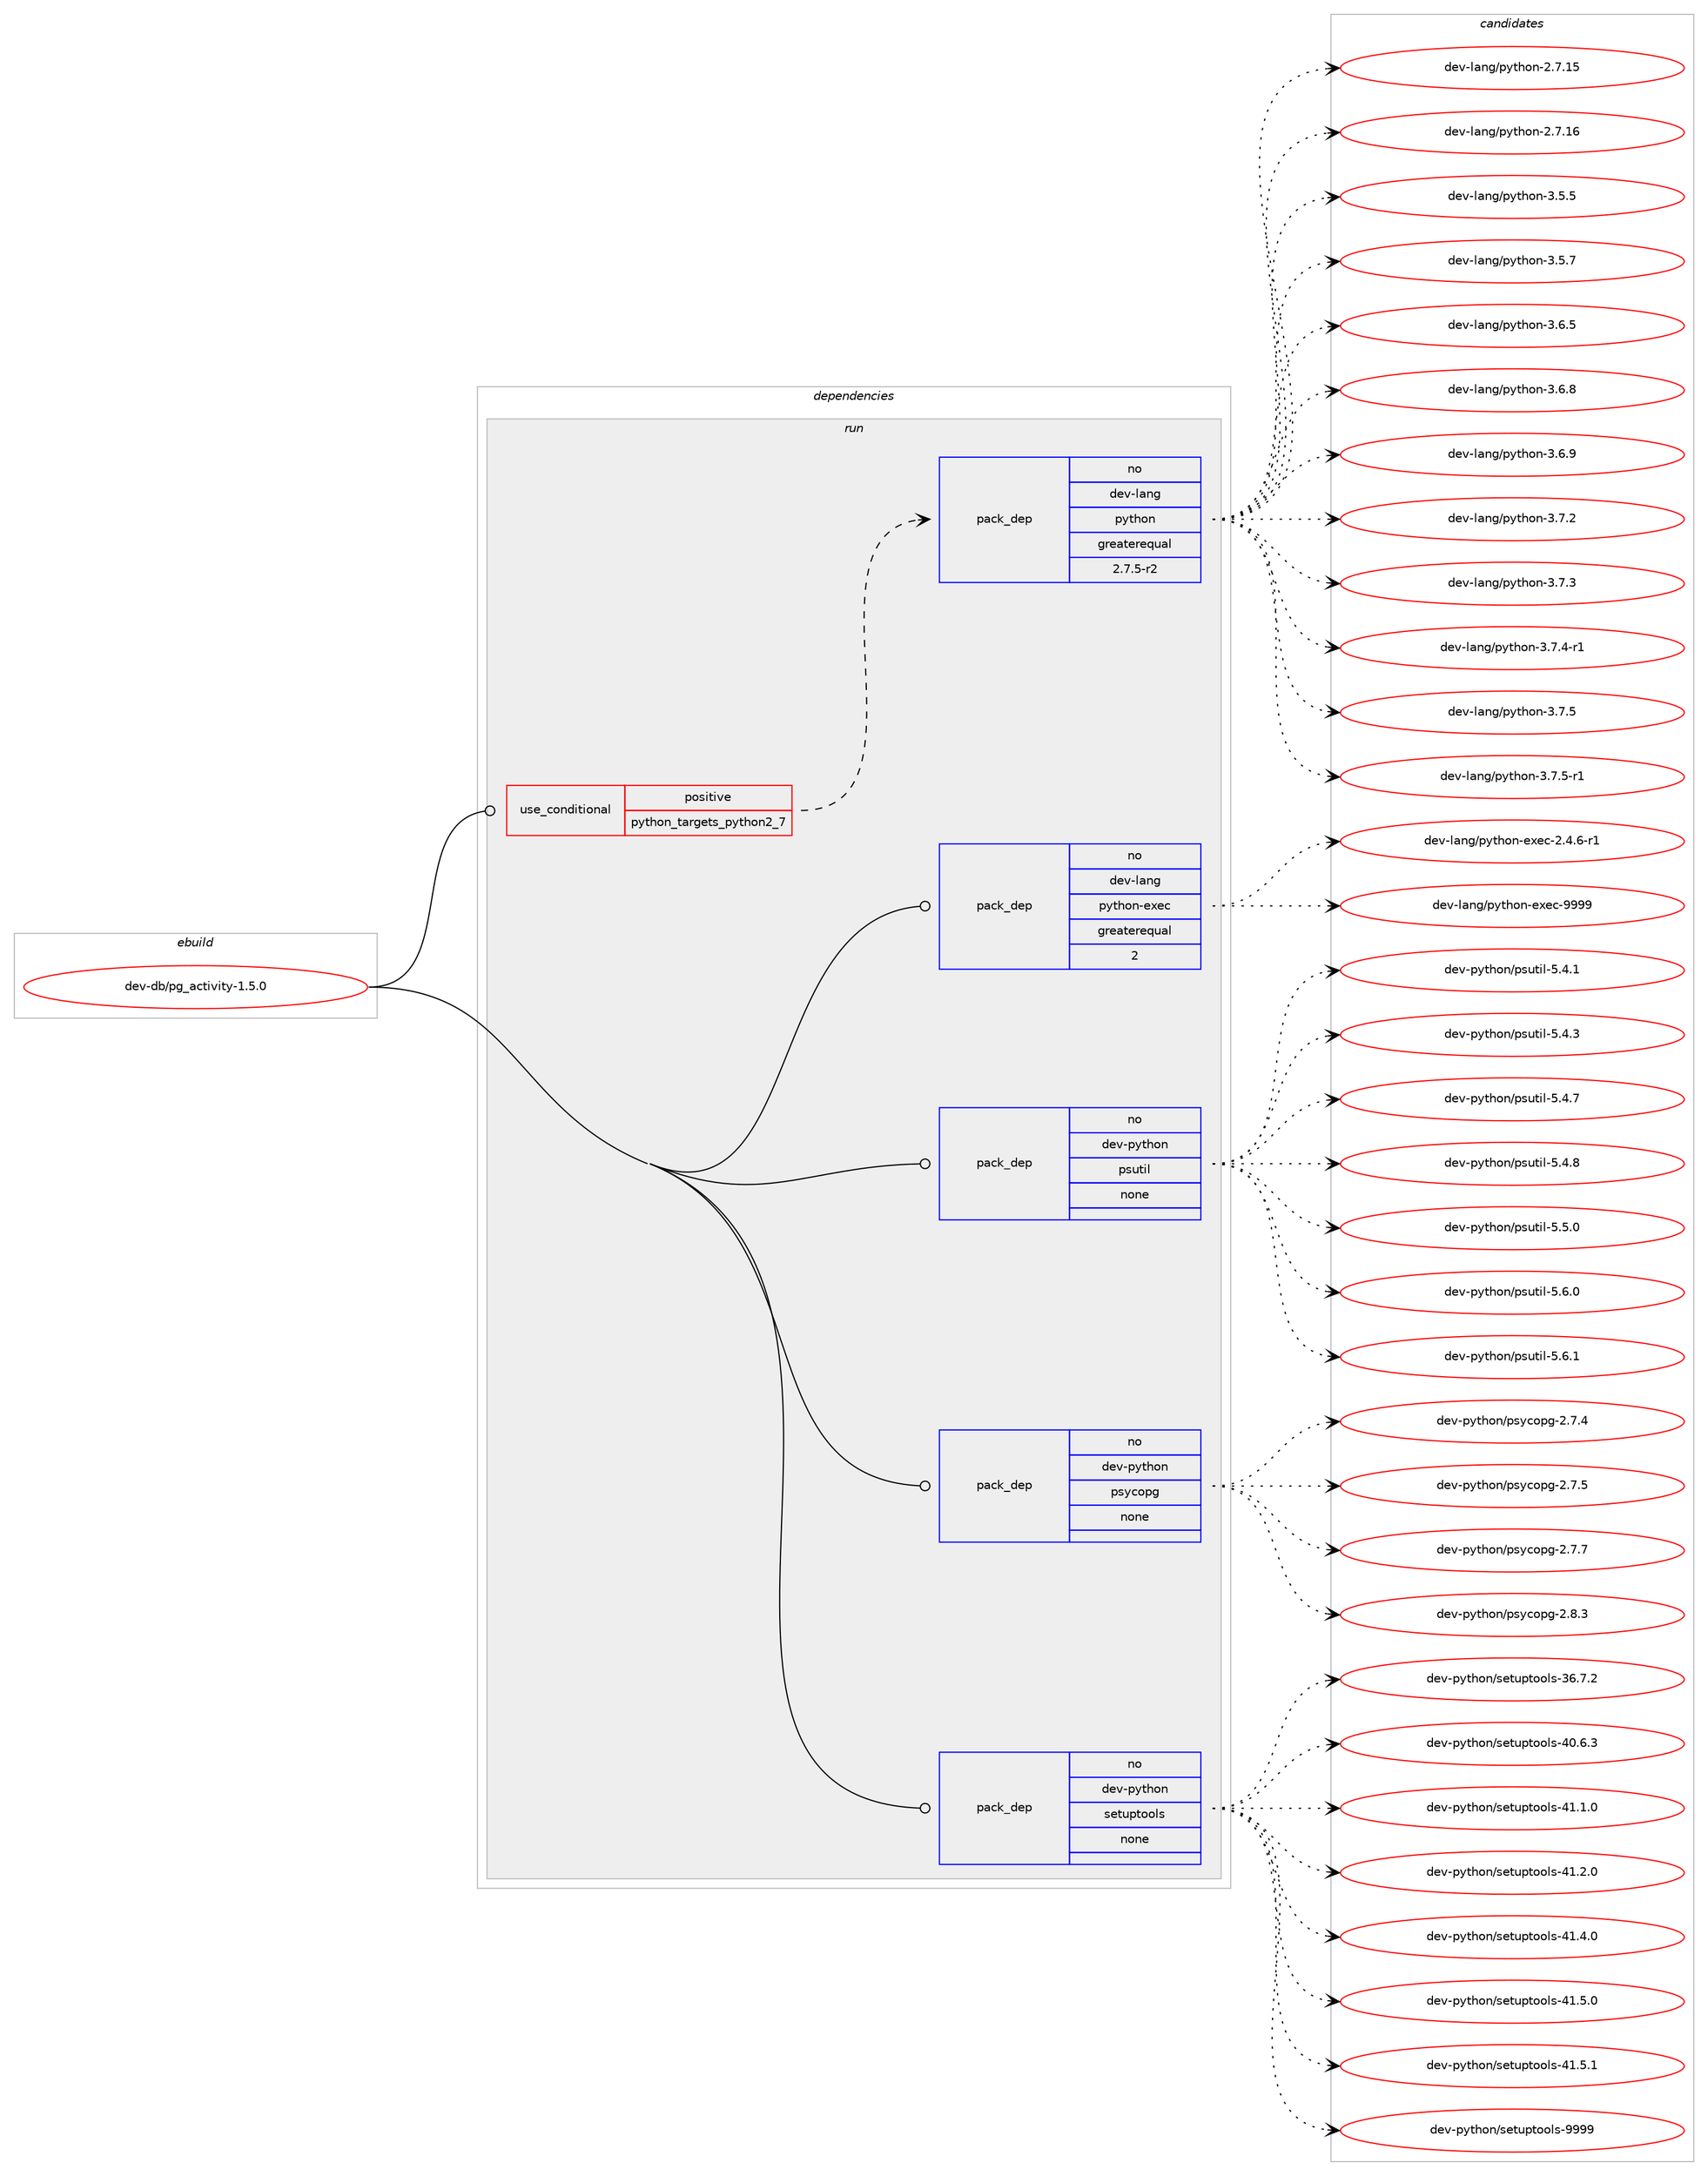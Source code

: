 digraph prolog {

# *************
# Graph options
# *************

newrank=true;
concentrate=true;
compound=true;
graph [rankdir=LR,fontname=Helvetica,fontsize=10,ranksep=1.5];#, ranksep=2.5, nodesep=0.2];
edge  [arrowhead=vee];
node  [fontname=Helvetica,fontsize=10];

# **********
# The ebuild
# **********

subgraph cluster_leftcol {
color=gray;
rank=same;
label=<<i>ebuild</i>>;
id [label="dev-db/pg_activity-1.5.0", color=red, width=4, href="../dev-db/pg_activity-1.5.0.svg"];
}

# ****************
# The dependencies
# ****************

subgraph cluster_midcol {
color=gray;
label=<<i>dependencies</i>>;
subgraph cluster_compile {
fillcolor="#eeeeee";
style=filled;
label=<<i>compile</i>>;
}
subgraph cluster_compileandrun {
fillcolor="#eeeeee";
style=filled;
label=<<i>compile and run</i>>;
}
subgraph cluster_run {
fillcolor="#eeeeee";
style=filled;
label=<<i>run</i>>;
subgraph cond123482 {
dependency521306 [label=<<TABLE BORDER="0" CELLBORDER="1" CELLSPACING="0" CELLPADDING="4"><TR><TD ROWSPAN="3" CELLPADDING="10">use_conditional</TD></TR><TR><TD>positive</TD></TR><TR><TD>python_targets_python2_7</TD></TR></TABLE>>, shape=none, color=red];
subgraph pack388110 {
dependency521307 [label=<<TABLE BORDER="0" CELLBORDER="1" CELLSPACING="0" CELLPADDING="4" WIDTH="220"><TR><TD ROWSPAN="6" CELLPADDING="30">pack_dep</TD></TR><TR><TD WIDTH="110">no</TD></TR><TR><TD>dev-lang</TD></TR><TR><TD>python</TD></TR><TR><TD>greaterequal</TD></TR><TR><TD>2.7.5-r2</TD></TR></TABLE>>, shape=none, color=blue];
}
dependency521306:e -> dependency521307:w [weight=20,style="dashed",arrowhead="vee"];
}
id:e -> dependency521306:w [weight=20,style="solid",arrowhead="odot"];
subgraph pack388111 {
dependency521308 [label=<<TABLE BORDER="0" CELLBORDER="1" CELLSPACING="0" CELLPADDING="4" WIDTH="220"><TR><TD ROWSPAN="6" CELLPADDING="30">pack_dep</TD></TR><TR><TD WIDTH="110">no</TD></TR><TR><TD>dev-lang</TD></TR><TR><TD>python-exec</TD></TR><TR><TD>greaterequal</TD></TR><TR><TD>2</TD></TR></TABLE>>, shape=none, color=blue];
}
id:e -> dependency521308:w [weight=20,style="solid",arrowhead="odot"];
subgraph pack388112 {
dependency521309 [label=<<TABLE BORDER="0" CELLBORDER="1" CELLSPACING="0" CELLPADDING="4" WIDTH="220"><TR><TD ROWSPAN="6" CELLPADDING="30">pack_dep</TD></TR><TR><TD WIDTH="110">no</TD></TR><TR><TD>dev-python</TD></TR><TR><TD>psutil</TD></TR><TR><TD>none</TD></TR><TR><TD></TD></TR></TABLE>>, shape=none, color=blue];
}
id:e -> dependency521309:w [weight=20,style="solid",arrowhead="odot"];
subgraph pack388113 {
dependency521310 [label=<<TABLE BORDER="0" CELLBORDER="1" CELLSPACING="0" CELLPADDING="4" WIDTH="220"><TR><TD ROWSPAN="6" CELLPADDING="30">pack_dep</TD></TR><TR><TD WIDTH="110">no</TD></TR><TR><TD>dev-python</TD></TR><TR><TD>psycopg</TD></TR><TR><TD>none</TD></TR><TR><TD></TD></TR></TABLE>>, shape=none, color=blue];
}
id:e -> dependency521310:w [weight=20,style="solid",arrowhead="odot"];
subgraph pack388114 {
dependency521311 [label=<<TABLE BORDER="0" CELLBORDER="1" CELLSPACING="0" CELLPADDING="4" WIDTH="220"><TR><TD ROWSPAN="6" CELLPADDING="30">pack_dep</TD></TR><TR><TD WIDTH="110">no</TD></TR><TR><TD>dev-python</TD></TR><TR><TD>setuptools</TD></TR><TR><TD>none</TD></TR><TR><TD></TD></TR></TABLE>>, shape=none, color=blue];
}
id:e -> dependency521311:w [weight=20,style="solid",arrowhead="odot"];
}
}

# **************
# The candidates
# **************

subgraph cluster_choices {
rank=same;
color=gray;
label=<<i>candidates</i>>;

subgraph choice388110 {
color=black;
nodesep=1;
choice10010111845108971101034711212111610411111045504655464953 [label="dev-lang/python-2.7.15", color=red, width=4,href="../dev-lang/python-2.7.15.svg"];
choice10010111845108971101034711212111610411111045504655464954 [label="dev-lang/python-2.7.16", color=red, width=4,href="../dev-lang/python-2.7.16.svg"];
choice100101118451089711010347112121116104111110455146534653 [label="dev-lang/python-3.5.5", color=red, width=4,href="../dev-lang/python-3.5.5.svg"];
choice100101118451089711010347112121116104111110455146534655 [label="dev-lang/python-3.5.7", color=red, width=4,href="../dev-lang/python-3.5.7.svg"];
choice100101118451089711010347112121116104111110455146544653 [label="dev-lang/python-3.6.5", color=red, width=4,href="../dev-lang/python-3.6.5.svg"];
choice100101118451089711010347112121116104111110455146544656 [label="dev-lang/python-3.6.8", color=red, width=4,href="../dev-lang/python-3.6.8.svg"];
choice100101118451089711010347112121116104111110455146544657 [label="dev-lang/python-3.6.9", color=red, width=4,href="../dev-lang/python-3.6.9.svg"];
choice100101118451089711010347112121116104111110455146554650 [label="dev-lang/python-3.7.2", color=red, width=4,href="../dev-lang/python-3.7.2.svg"];
choice100101118451089711010347112121116104111110455146554651 [label="dev-lang/python-3.7.3", color=red, width=4,href="../dev-lang/python-3.7.3.svg"];
choice1001011184510897110103471121211161041111104551465546524511449 [label="dev-lang/python-3.7.4-r1", color=red, width=4,href="../dev-lang/python-3.7.4-r1.svg"];
choice100101118451089711010347112121116104111110455146554653 [label="dev-lang/python-3.7.5", color=red, width=4,href="../dev-lang/python-3.7.5.svg"];
choice1001011184510897110103471121211161041111104551465546534511449 [label="dev-lang/python-3.7.5-r1", color=red, width=4,href="../dev-lang/python-3.7.5-r1.svg"];
dependency521307:e -> choice10010111845108971101034711212111610411111045504655464953:w [style=dotted,weight="100"];
dependency521307:e -> choice10010111845108971101034711212111610411111045504655464954:w [style=dotted,weight="100"];
dependency521307:e -> choice100101118451089711010347112121116104111110455146534653:w [style=dotted,weight="100"];
dependency521307:e -> choice100101118451089711010347112121116104111110455146534655:w [style=dotted,weight="100"];
dependency521307:e -> choice100101118451089711010347112121116104111110455146544653:w [style=dotted,weight="100"];
dependency521307:e -> choice100101118451089711010347112121116104111110455146544656:w [style=dotted,weight="100"];
dependency521307:e -> choice100101118451089711010347112121116104111110455146544657:w [style=dotted,weight="100"];
dependency521307:e -> choice100101118451089711010347112121116104111110455146554650:w [style=dotted,weight="100"];
dependency521307:e -> choice100101118451089711010347112121116104111110455146554651:w [style=dotted,weight="100"];
dependency521307:e -> choice1001011184510897110103471121211161041111104551465546524511449:w [style=dotted,weight="100"];
dependency521307:e -> choice100101118451089711010347112121116104111110455146554653:w [style=dotted,weight="100"];
dependency521307:e -> choice1001011184510897110103471121211161041111104551465546534511449:w [style=dotted,weight="100"];
}
subgraph choice388111 {
color=black;
nodesep=1;
choice10010111845108971101034711212111610411111045101120101994550465246544511449 [label="dev-lang/python-exec-2.4.6-r1", color=red, width=4,href="../dev-lang/python-exec-2.4.6-r1.svg"];
choice10010111845108971101034711212111610411111045101120101994557575757 [label="dev-lang/python-exec-9999", color=red, width=4,href="../dev-lang/python-exec-9999.svg"];
dependency521308:e -> choice10010111845108971101034711212111610411111045101120101994550465246544511449:w [style=dotted,weight="100"];
dependency521308:e -> choice10010111845108971101034711212111610411111045101120101994557575757:w [style=dotted,weight="100"];
}
subgraph choice388112 {
color=black;
nodesep=1;
choice1001011184511212111610411111047112115117116105108455346524649 [label="dev-python/psutil-5.4.1", color=red, width=4,href="../dev-python/psutil-5.4.1.svg"];
choice1001011184511212111610411111047112115117116105108455346524651 [label="dev-python/psutil-5.4.3", color=red, width=4,href="../dev-python/psutil-5.4.3.svg"];
choice1001011184511212111610411111047112115117116105108455346524655 [label="dev-python/psutil-5.4.7", color=red, width=4,href="../dev-python/psutil-5.4.7.svg"];
choice1001011184511212111610411111047112115117116105108455346524656 [label="dev-python/psutil-5.4.8", color=red, width=4,href="../dev-python/psutil-5.4.8.svg"];
choice1001011184511212111610411111047112115117116105108455346534648 [label="dev-python/psutil-5.5.0", color=red, width=4,href="../dev-python/psutil-5.5.0.svg"];
choice1001011184511212111610411111047112115117116105108455346544648 [label="dev-python/psutil-5.6.0", color=red, width=4,href="../dev-python/psutil-5.6.0.svg"];
choice1001011184511212111610411111047112115117116105108455346544649 [label="dev-python/psutil-5.6.1", color=red, width=4,href="../dev-python/psutil-5.6.1.svg"];
dependency521309:e -> choice1001011184511212111610411111047112115117116105108455346524649:w [style=dotted,weight="100"];
dependency521309:e -> choice1001011184511212111610411111047112115117116105108455346524651:w [style=dotted,weight="100"];
dependency521309:e -> choice1001011184511212111610411111047112115117116105108455346524655:w [style=dotted,weight="100"];
dependency521309:e -> choice1001011184511212111610411111047112115117116105108455346524656:w [style=dotted,weight="100"];
dependency521309:e -> choice1001011184511212111610411111047112115117116105108455346534648:w [style=dotted,weight="100"];
dependency521309:e -> choice1001011184511212111610411111047112115117116105108455346544648:w [style=dotted,weight="100"];
dependency521309:e -> choice1001011184511212111610411111047112115117116105108455346544649:w [style=dotted,weight="100"];
}
subgraph choice388113 {
color=black;
nodesep=1;
choice100101118451121211161041111104711211512199111112103455046554652 [label="dev-python/psycopg-2.7.4", color=red, width=4,href="../dev-python/psycopg-2.7.4.svg"];
choice100101118451121211161041111104711211512199111112103455046554653 [label="dev-python/psycopg-2.7.5", color=red, width=4,href="../dev-python/psycopg-2.7.5.svg"];
choice100101118451121211161041111104711211512199111112103455046554655 [label="dev-python/psycopg-2.7.7", color=red, width=4,href="../dev-python/psycopg-2.7.7.svg"];
choice100101118451121211161041111104711211512199111112103455046564651 [label="dev-python/psycopg-2.8.3", color=red, width=4,href="../dev-python/psycopg-2.8.3.svg"];
dependency521310:e -> choice100101118451121211161041111104711211512199111112103455046554652:w [style=dotted,weight="100"];
dependency521310:e -> choice100101118451121211161041111104711211512199111112103455046554653:w [style=dotted,weight="100"];
dependency521310:e -> choice100101118451121211161041111104711211512199111112103455046554655:w [style=dotted,weight="100"];
dependency521310:e -> choice100101118451121211161041111104711211512199111112103455046564651:w [style=dotted,weight="100"];
}
subgraph choice388114 {
color=black;
nodesep=1;
choice100101118451121211161041111104711510111611711211611111110811545515446554650 [label="dev-python/setuptools-36.7.2", color=red, width=4,href="../dev-python/setuptools-36.7.2.svg"];
choice100101118451121211161041111104711510111611711211611111110811545524846544651 [label="dev-python/setuptools-40.6.3", color=red, width=4,href="../dev-python/setuptools-40.6.3.svg"];
choice100101118451121211161041111104711510111611711211611111110811545524946494648 [label="dev-python/setuptools-41.1.0", color=red, width=4,href="../dev-python/setuptools-41.1.0.svg"];
choice100101118451121211161041111104711510111611711211611111110811545524946504648 [label="dev-python/setuptools-41.2.0", color=red, width=4,href="../dev-python/setuptools-41.2.0.svg"];
choice100101118451121211161041111104711510111611711211611111110811545524946524648 [label="dev-python/setuptools-41.4.0", color=red, width=4,href="../dev-python/setuptools-41.4.0.svg"];
choice100101118451121211161041111104711510111611711211611111110811545524946534648 [label="dev-python/setuptools-41.5.0", color=red, width=4,href="../dev-python/setuptools-41.5.0.svg"];
choice100101118451121211161041111104711510111611711211611111110811545524946534649 [label="dev-python/setuptools-41.5.1", color=red, width=4,href="../dev-python/setuptools-41.5.1.svg"];
choice10010111845112121116104111110471151011161171121161111111081154557575757 [label="dev-python/setuptools-9999", color=red, width=4,href="../dev-python/setuptools-9999.svg"];
dependency521311:e -> choice100101118451121211161041111104711510111611711211611111110811545515446554650:w [style=dotted,weight="100"];
dependency521311:e -> choice100101118451121211161041111104711510111611711211611111110811545524846544651:w [style=dotted,weight="100"];
dependency521311:e -> choice100101118451121211161041111104711510111611711211611111110811545524946494648:w [style=dotted,weight="100"];
dependency521311:e -> choice100101118451121211161041111104711510111611711211611111110811545524946504648:w [style=dotted,weight="100"];
dependency521311:e -> choice100101118451121211161041111104711510111611711211611111110811545524946524648:w [style=dotted,weight="100"];
dependency521311:e -> choice100101118451121211161041111104711510111611711211611111110811545524946534648:w [style=dotted,weight="100"];
dependency521311:e -> choice100101118451121211161041111104711510111611711211611111110811545524946534649:w [style=dotted,weight="100"];
dependency521311:e -> choice10010111845112121116104111110471151011161171121161111111081154557575757:w [style=dotted,weight="100"];
}
}

}
